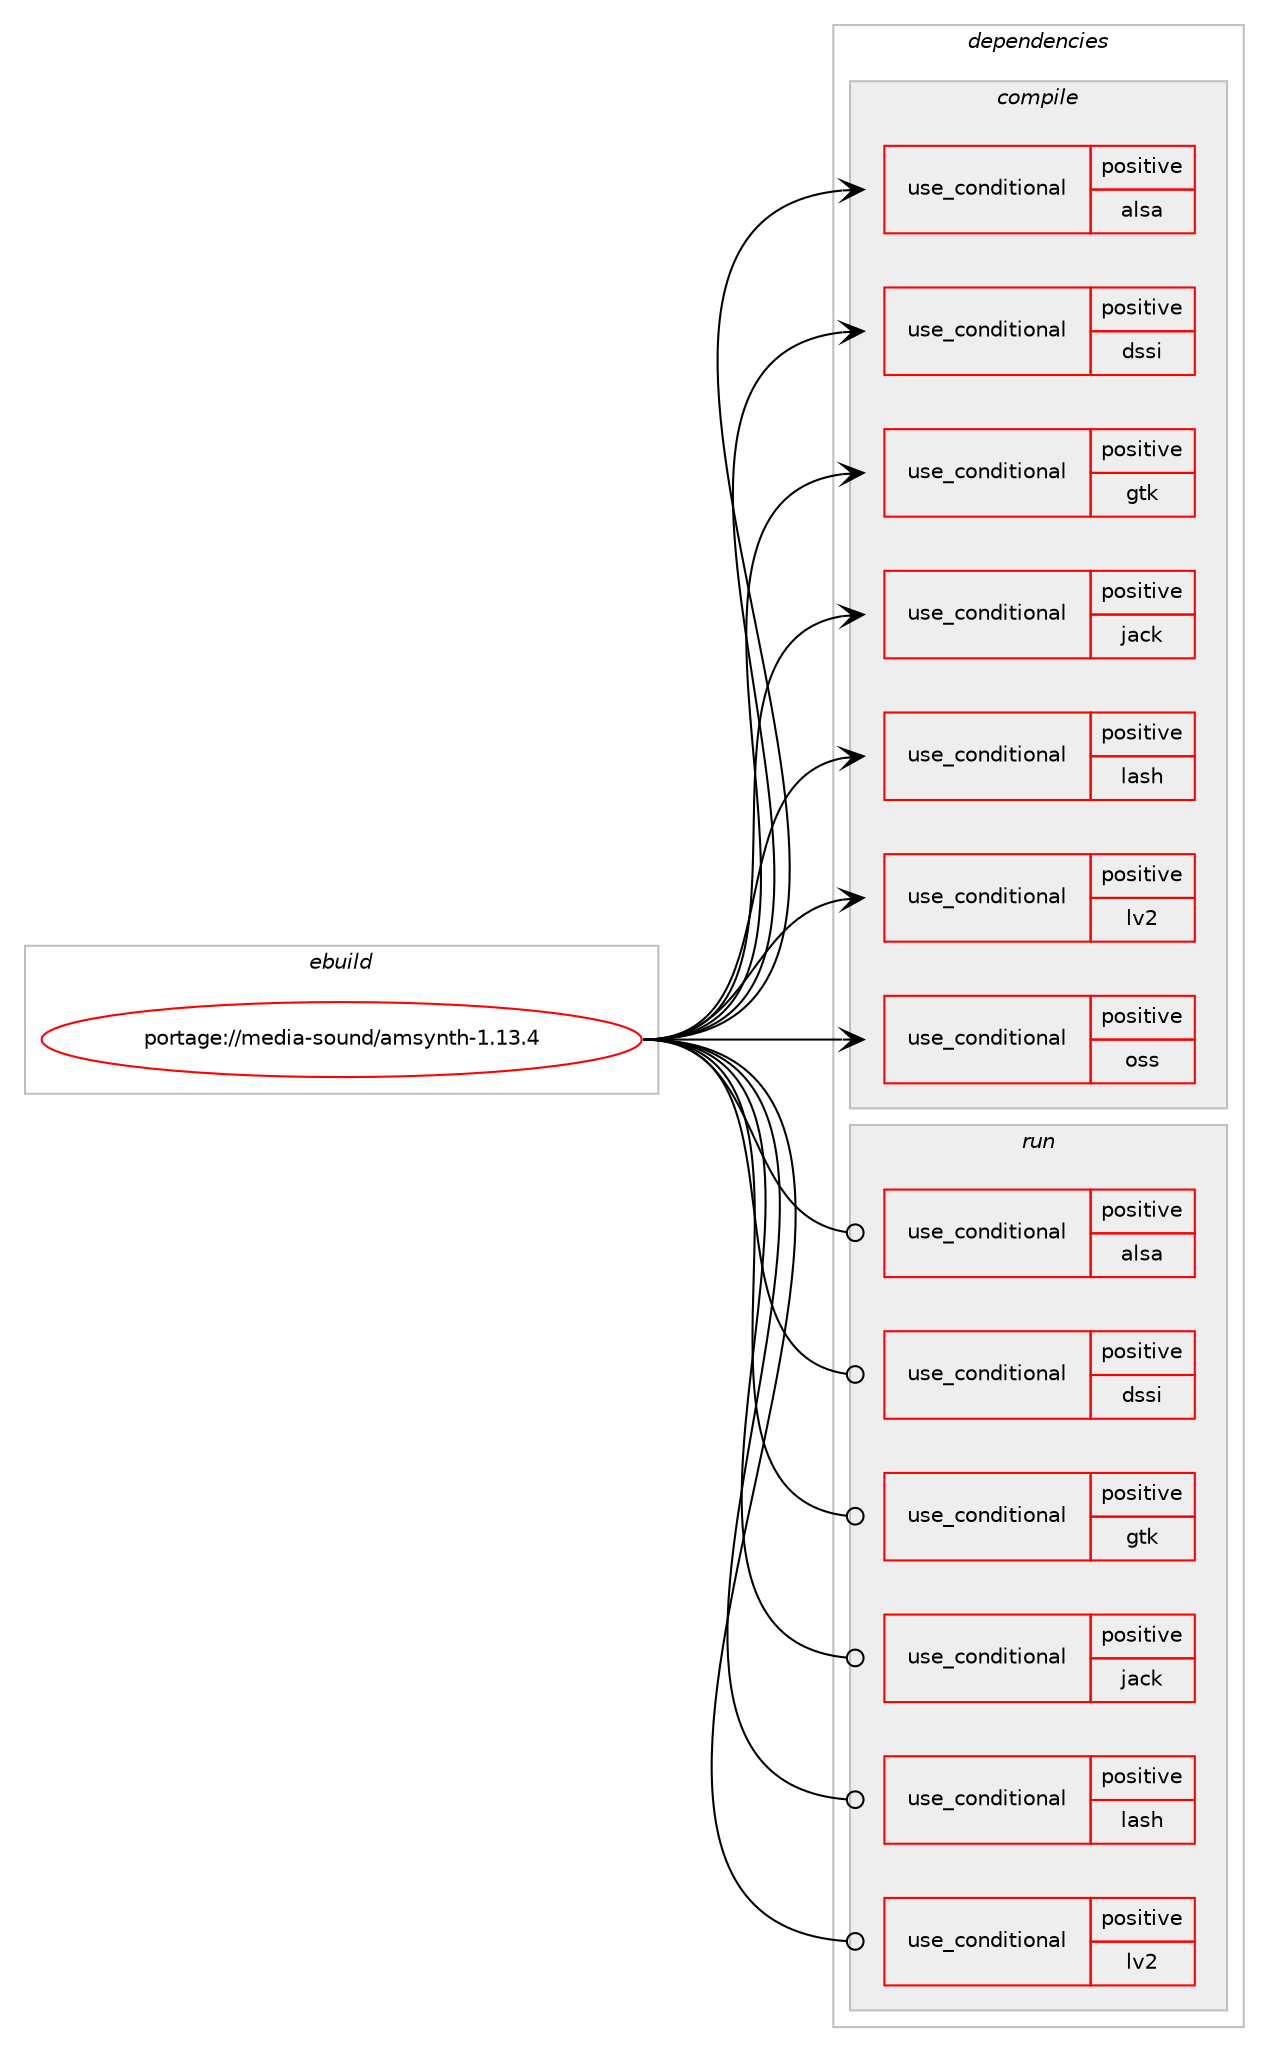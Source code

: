 digraph prolog {

# *************
# Graph options
# *************

newrank=true;
concentrate=true;
compound=true;
graph [rankdir=LR,fontname=Helvetica,fontsize=10,ranksep=1.5];#, ranksep=2.5, nodesep=0.2];
edge  [arrowhead=vee];
node  [fontname=Helvetica,fontsize=10];

# **********
# The ebuild
# **********

subgraph cluster_leftcol {
color=gray;
rank=same;
label=<<i>ebuild</i>>;
id [label="portage://media-sound/amsynth-1.13.4", color=red, width=4, href="../media-sound/amsynth-1.13.4.svg"];
}

# ****************
# The dependencies
# ****************

subgraph cluster_midcol {
color=gray;
label=<<i>dependencies</i>>;
subgraph cluster_compile {
fillcolor="#eeeeee";
style=filled;
label=<<i>compile</i>>;
subgraph cond77014 {
dependency161699 [label=<<TABLE BORDER="0" CELLBORDER="1" CELLSPACING="0" CELLPADDING="4"><TR><TD ROWSPAN="3" CELLPADDING="10">use_conditional</TD></TR><TR><TD>positive</TD></TR><TR><TD>alsa</TD></TR></TABLE>>, shape=none, color=red];
# *** BEGIN UNKNOWN DEPENDENCY TYPE (TODO) ***
# dependency161699 -> package_dependency(portage://media-sound/amsynth-1.13.4,install,no,media-libs,alsa-lib,none,[,,],any_same_slot,[])
# *** END UNKNOWN DEPENDENCY TYPE (TODO) ***

# *** BEGIN UNKNOWN DEPENDENCY TYPE (TODO) ***
# dependency161699 -> package_dependency(portage://media-sound/amsynth-1.13.4,install,no,media-sound,alsa-utils,none,[,,],[],[])
# *** END UNKNOWN DEPENDENCY TYPE (TODO) ***

}
id:e -> dependency161699:w [weight=20,style="solid",arrowhead="vee"];
subgraph cond77015 {
dependency161700 [label=<<TABLE BORDER="0" CELLBORDER="1" CELLSPACING="0" CELLPADDING="4"><TR><TD ROWSPAN="3" CELLPADDING="10">use_conditional</TD></TR><TR><TD>positive</TD></TR><TR><TD>dssi</TD></TR></TABLE>>, shape=none, color=red];
# *** BEGIN UNKNOWN DEPENDENCY TYPE (TODO) ***
# dependency161700 -> package_dependency(portage://media-sound/amsynth-1.13.4,install,no,media-libs,dssi,none,[,,],any_same_slot,[])
# *** END UNKNOWN DEPENDENCY TYPE (TODO) ***

# *** BEGIN UNKNOWN DEPENDENCY TYPE (TODO) ***
# dependency161700 -> package_dependency(portage://media-sound/amsynth-1.13.4,install,no,media-libs,liblo,none,[,,],any_same_slot,[])
# *** END UNKNOWN DEPENDENCY TYPE (TODO) ***

}
id:e -> dependency161700:w [weight=20,style="solid",arrowhead="vee"];
subgraph cond77016 {
dependency161701 [label=<<TABLE BORDER="0" CELLBORDER="1" CELLSPACING="0" CELLPADDING="4"><TR><TD ROWSPAN="3" CELLPADDING="10">use_conditional</TD></TR><TR><TD>positive</TD></TR><TR><TD>gtk</TD></TR></TABLE>>, shape=none, color=red];
# *** BEGIN UNKNOWN DEPENDENCY TYPE (TODO) ***
# dependency161701 -> package_dependency(portage://media-sound/amsynth-1.13.4,install,no,x11-libs,gtk+,none,[,,],[slot(2)],[])
# *** END UNKNOWN DEPENDENCY TYPE (TODO) ***

# *** BEGIN UNKNOWN DEPENDENCY TYPE (TODO) ***
# dependency161701 -> package_dependency(portage://media-sound/amsynth-1.13.4,install,no,x11-libs,libX11,none,[,,],[],[])
# *** END UNKNOWN DEPENDENCY TYPE (TODO) ***

}
id:e -> dependency161701:w [weight=20,style="solid",arrowhead="vee"];
subgraph cond77017 {
dependency161702 [label=<<TABLE BORDER="0" CELLBORDER="1" CELLSPACING="0" CELLPADDING="4"><TR><TD ROWSPAN="3" CELLPADDING="10">use_conditional</TD></TR><TR><TD>positive</TD></TR><TR><TD>jack</TD></TR></TABLE>>, shape=none, color=red];
# *** BEGIN UNKNOWN DEPENDENCY TYPE (TODO) ***
# dependency161702 -> package_dependency(portage://media-sound/amsynth-1.13.4,install,no,virtual,jack,none,[,,],[],[])
# *** END UNKNOWN DEPENDENCY TYPE (TODO) ***

}
id:e -> dependency161702:w [weight=20,style="solid",arrowhead="vee"];
subgraph cond77018 {
dependency161703 [label=<<TABLE BORDER="0" CELLBORDER="1" CELLSPACING="0" CELLPADDING="4"><TR><TD ROWSPAN="3" CELLPADDING="10">use_conditional</TD></TR><TR><TD>positive</TD></TR><TR><TD>lash</TD></TR></TABLE>>, shape=none, color=red];
# *** BEGIN UNKNOWN DEPENDENCY TYPE (TODO) ***
# dependency161703 -> package_dependency(portage://media-sound/amsynth-1.13.4,install,no,media-sound,lash,none,[,,],[],[])
# *** END UNKNOWN DEPENDENCY TYPE (TODO) ***

}
id:e -> dependency161703:w [weight=20,style="solid",arrowhead="vee"];
subgraph cond77019 {
dependency161704 [label=<<TABLE BORDER="0" CELLBORDER="1" CELLSPACING="0" CELLPADDING="4"><TR><TD ROWSPAN="3" CELLPADDING="10">use_conditional</TD></TR><TR><TD>positive</TD></TR><TR><TD>lv2</TD></TR></TABLE>>, shape=none, color=red];
# *** BEGIN UNKNOWN DEPENDENCY TYPE (TODO) ***
# dependency161704 -> package_dependency(portage://media-sound/amsynth-1.13.4,install,no,media-libs,lv2,none,[,,],[],[])
# *** END UNKNOWN DEPENDENCY TYPE (TODO) ***

}
id:e -> dependency161704:w [weight=20,style="solid",arrowhead="vee"];
subgraph cond77020 {
dependency161705 [label=<<TABLE BORDER="0" CELLBORDER="1" CELLSPACING="0" CELLPADDING="4"><TR><TD ROWSPAN="3" CELLPADDING="10">use_conditional</TD></TR><TR><TD>positive</TD></TR><TR><TD>oss</TD></TR></TABLE>>, shape=none, color=red];
# *** BEGIN UNKNOWN DEPENDENCY TYPE (TODO) ***
# dependency161705 -> package_dependency(portage://media-sound/amsynth-1.13.4,install,no,virtual,os-headers,none,[,,],[],[])
# *** END UNKNOWN DEPENDENCY TYPE (TODO) ***

}
id:e -> dependency161705:w [weight=20,style="solid",arrowhead="vee"];
}
subgraph cluster_compileandrun {
fillcolor="#eeeeee";
style=filled;
label=<<i>compile and run</i>>;
}
subgraph cluster_run {
fillcolor="#eeeeee";
style=filled;
label=<<i>run</i>>;
subgraph cond77021 {
dependency161706 [label=<<TABLE BORDER="0" CELLBORDER="1" CELLSPACING="0" CELLPADDING="4"><TR><TD ROWSPAN="3" CELLPADDING="10">use_conditional</TD></TR><TR><TD>positive</TD></TR><TR><TD>alsa</TD></TR></TABLE>>, shape=none, color=red];
# *** BEGIN UNKNOWN DEPENDENCY TYPE (TODO) ***
# dependency161706 -> package_dependency(portage://media-sound/amsynth-1.13.4,run,no,media-libs,alsa-lib,none,[,,],any_same_slot,[])
# *** END UNKNOWN DEPENDENCY TYPE (TODO) ***

# *** BEGIN UNKNOWN DEPENDENCY TYPE (TODO) ***
# dependency161706 -> package_dependency(portage://media-sound/amsynth-1.13.4,run,no,media-sound,alsa-utils,none,[,,],[],[])
# *** END UNKNOWN DEPENDENCY TYPE (TODO) ***

}
id:e -> dependency161706:w [weight=20,style="solid",arrowhead="odot"];
subgraph cond77022 {
dependency161707 [label=<<TABLE BORDER="0" CELLBORDER="1" CELLSPACING="0" CELLPADDING="4"><TR><TD ROWSPAN="3" CELLPADDING="10">use_conditional</TD></TR><TR><TD>positive</TD></TR><TR><TD>dssi</TD></TR></TABLE>>, shape=none, color=red];
# *** BEGIN UNKNOWN DEPENDENCY TYPE (TODO) ***
# dependency161707 -> package_dependency(portage://media-sound/amsynth-1.13.4,run,no,media-libs,dssi,none,[,,],any_same_slot,[])
# *** END UNKNOWN DEPENDENCY TYPE (TODO) ***

# *** BEGIN UNKNOWN DEPENDENCY TYPE (TODO) ***
# dependency161707 -> package_dependency(portage://media-sound/amsynth-1.13.4,run,no,media-libs,liblo,none,[,,],any_same_slot,[])
# *** END UNKNOWN DEPENDENCY TYPE (TODO) ***

}
id:e -> dependency161707:w [weight=20,style="solid",arrowhead="odot"];
subgraph cond77023 {
dependency161708 [label=<<TABLE BORDER="0" CELLBORDER="1" CELLSPACING="0" CELLPADDING="4"><TR><TD ROWSPAN="3" CELLPADDING="10">use_conditional</TD></TR><TR><TD>positive</TD></TR><TR><TD>gtk</TD></TR></TABLE>>, shape=none, color=red];
# *** BEGIN UNKNOWN DEPENDENCY TYPE (TODO) ***
# dependency161708 -> package_dependency(portage://media-sound/amsynth-1.13.4,run,no,x11-libs,gtk+,none,[,,],[slot(2)],[])
# *** END UNKNOWN DEPENDENCY TYPE (TODO) ***

# *** BEGIN UNKNOWN DEPENDENCY TYPE (TODO) ***
# dependency161708 -> package_dependency(portage://media-sound/amsynth-1.13.4,run,no,x11-libs,libX11,none,[,,],[],[])
# *** END UNKNOWN DEPENDENCY TYPE (TODO) ***

}
id:e -> dependency161708:w [weight=20,style="solid",arrowhead="odot"];
subgraph cond77024 {
dependency161709 [label=<<TABLE BORDER="0" CELLBORDER="1" CELLSPACING="0" CELLPADDING="4"><TR><TD ROWSPAN="3" CELLPADDING="10">use_conditional</TD></TR><TR><TD>positive</TD></TR><TR><TD>jack</TD></TR></TABLE>>, shape=none, color=red];
# *** BEGIN UNKNOWN DEPENDENCY TYPE (TODO) ***
# dependency161709 -> package_dependency(portage://media-sound/amsynth-1.13.4,run,no,virtual,jack,none,[,,],[],[])
# *** END UNKNOWN DEPENDENCY TYPE (TODO) ***

}
id:e -> dependency161709:w [weight=20,style="solid",arrowhead="odot"];
subgraph cond77025 {
dependency161710 [label=<<TABLE BORDER="0" CELLBORDER="1" CELLSPACING="0" CELLPADDING="4"><TR><TD ROWSPAN="3" CELLPADDING="10">use_conditional</TD></TR><TR><TD>positive</TD></TR><TR><TD>lash</TD></TR></TABLE>>, shape=none, color=red];
# *** BEGIN UNKNOWN DEPENDENCY TYPE (TODO) ***
# dependency161710 -> package_dependency(portage://media-sound/amsynth-1.13.4,run,no,media-sound,lash,none,[,,],[],[])
# *** END UNKNOWN DEPENDENCY TYPE (TODO) ***

}
id:e -> dependency161710:w [weight=20,style="solid",arrowhead="odot"];
subgraph cond77026 {
dependency161711 [label=<<TABLE BORDER="0" CELLBORDER="1" CELLSPACING="0" CELLPADDING="4"><TR><TD ROWSPAN="3" CELLPADDING="10">use_conditional</TD></TR><TR><TD>positive</TD></TR><TR><TD>lv2</TD></TR></TABLE>>, shape=none, color=red];
# *** BEGIN UNKNOWN DEPENDENCY TYPE (TODO) ***
# dependency161711 -> package_dependency(portage://media-sound/amsynth-1.13.4,run,no,media-libs,lv2,none,[,,],[],[])
# *** END UNKNOWN DEPENDENCY TYPE (TODO) ***

}
id:e -> dependency161711:w [weight=20,style="solid",arrowhead="odot"];
}
}

# **************
# The candidates
# **************

subgraph cluster_choices {
rank=same;
color=gray;
label=<<i>candidates</i>>;

}

}
